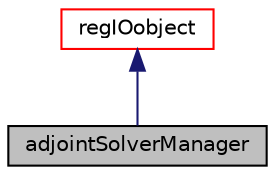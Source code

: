 digraph "adjointSolverManager"
{
  bgcolor="transparent";
  edge [fontname="Helvetica",fontsize="10",labelfontname="Helvetica",labelfontsize="10"];
  node [fontname="Helvetica",fontsize="10",shape=record];
  Node1 [label="adjointSolverManager",height=0.2,width=0.4,color="black", fillcolor="grey75", style="filled" fontcolor="black"];
  Node2 -> Node1 [dir="back",color="midnightblue",fontsize="10",style="solid",fontname="Helvetica"];
  Node2 [label="regIOobject",height=0.2,width=0.4,color="red",URL="$classFoam_1_1regIOobject.html",tooltip="regIOobject is an abstract class derived from IOobject to handle automatic object registration with t..."];
}
